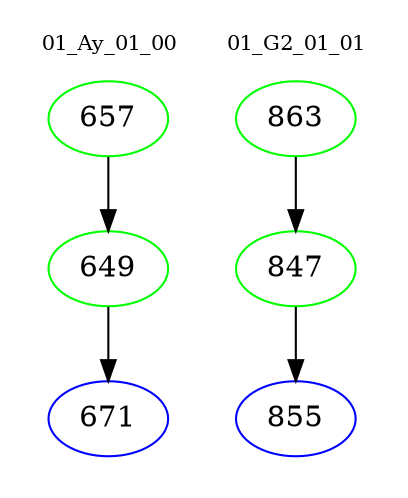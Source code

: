 digraph{
subgraph cluster_0 {
color = white
label = "01_Ay_01_00";
fontsize=10;
T0_657 [label="657", color="green"]
T0_657 -> T0_649 [color="black"]
T0_649 [label="649", color="green"]
T0_649 -> T0_671 [color="black"]
T0_671 [label="671", color="blue"]
}
subgraph cluster_1 {
color = white
label = "01_G2_01_01";
fontsize=10;
T1_863 [label="863", color="green"]
T1_863 -> T1_847 [color="black"]
T1_847 [label="847", color="green"]
T1_847 -> T1_855 [color="black"]
T1_855 [label="855", color="blue"]
}
}
